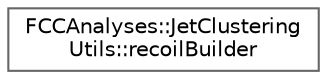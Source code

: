 digraph "Graphical Class Hierarchy"
{
 // LATEX_PDF_SIZE
  bgcolor="transparent";
  edge [fontname=Helvetica,fontsize=10,labelfontname=Helvetica,labelfontsize=10];
  node [fontname=Helvetica,fontsize=10,shape=box,height=0.2,width=0.4];
  rankdir="LR";
  Node0 [id="Node000000",label="FCCAnalyses::JetClustering\lUtils::recoilBuilder",height=0.2,width=0.4,color="grey40", fillcolor="white", style="filled",URL="$structFCCAnalyses_1_1JetClusteringUtils_1_1recoilBuilder.html",tooltip=" "];
}
